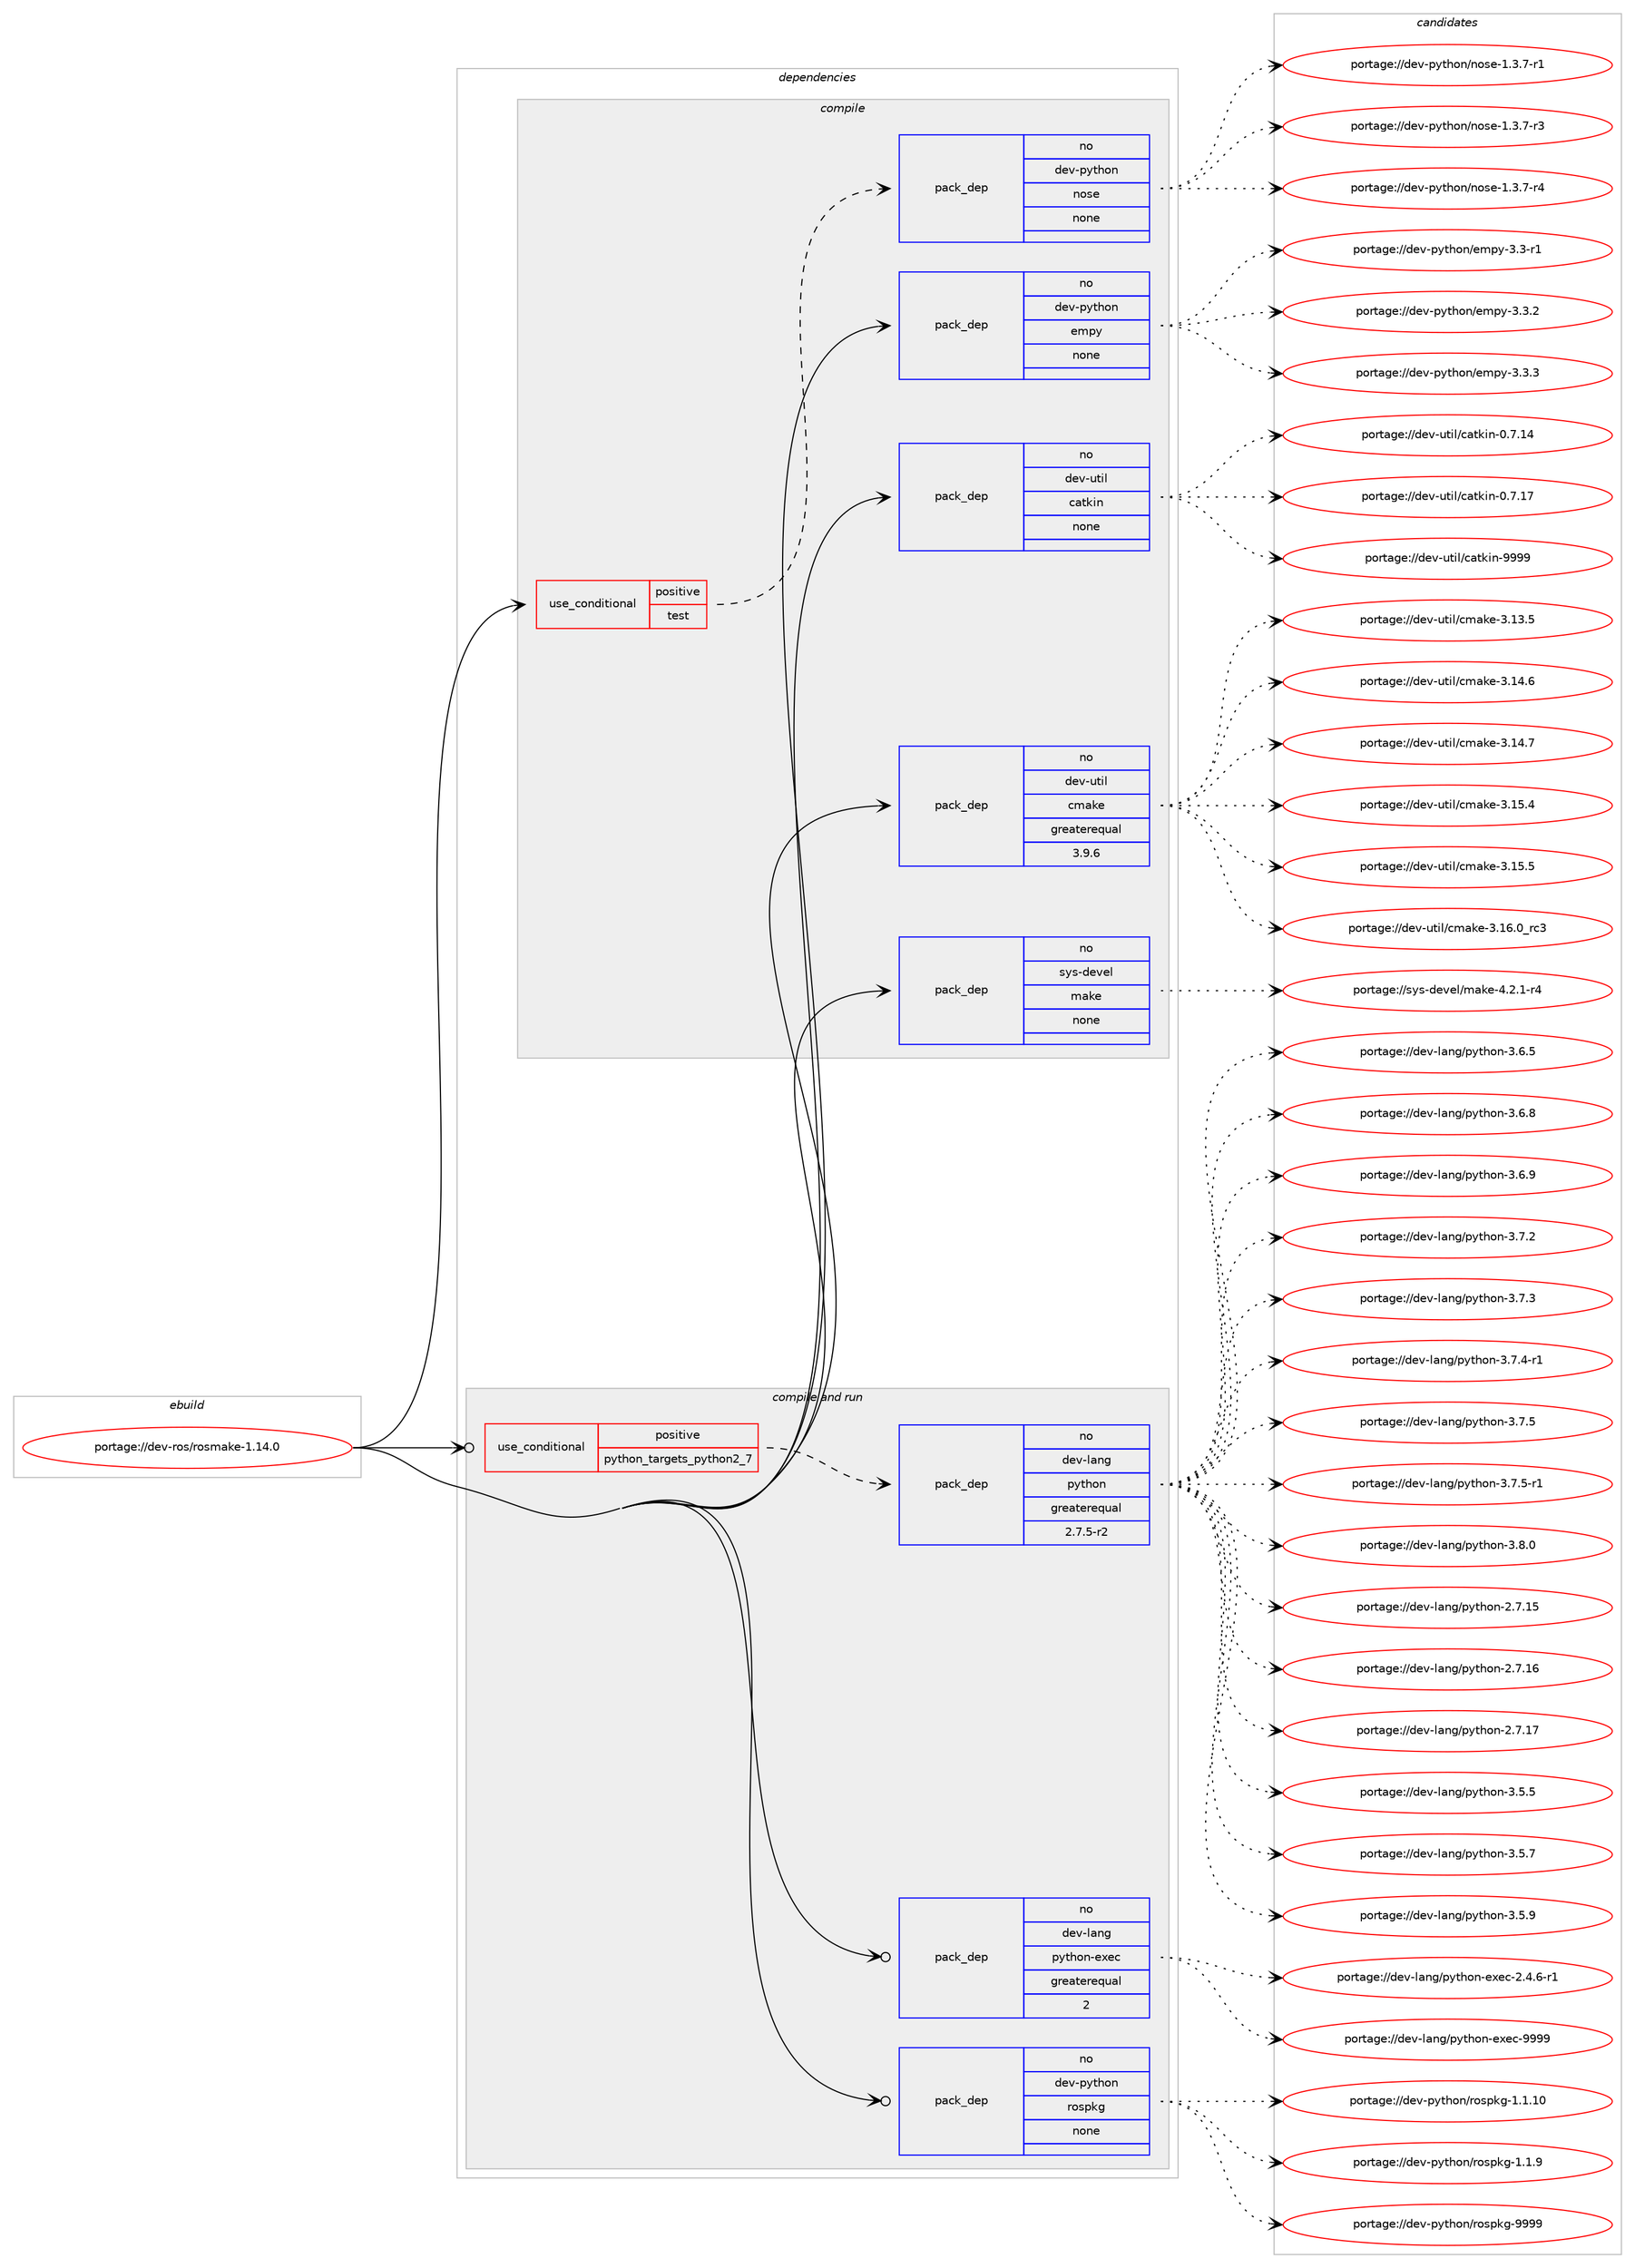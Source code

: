 digraph prolog {

# *************
# Graph options
# *************

newrank=true;
concentrate=true;
compound=true;
graph [rankdir=LR,fontname=Helvetica,fontsize=10,ranksep=1.5];#, ranksep=2.5, nodesep=0.2];
edge  [arrowhead=vee];
node  [fontname=Helvetica,fontsize=10];

# **********
# The ebuild
# **********

subgraph cluster_leftcol {
color=gray;
rank=same;
label=<<i>ebuild</i>>;
id [label="portage://dev-ros/rosmake-1.14.0", color=red, width=4, href="../dev-ros/rosmake-1.14.0.svg"];
}

# ****************
# The dependencies
# ****************

subgraph cluster_midcol {
color=gray;
label=<<i>dependencies</i>>;
subgraph cluster_compile {
fillcolor="#eeeeee";
style=filled;
label=<<i>compile</i>>;
subgraph cond44064 {
dependency197079 [label=<<TABLE BORDER="0" CELLBORDER="1" CELLSPACING="0" CELLPADDING="4"><TR><TD ROWSPAN="3" CELLPADDING="10">use_conditional</TD></TR><TR><TD>positive</TD></TR><TR><TD>test</TD></TR></TABLE>>, shape=none, color=red];
subgraph pack149587 {
dependency197080 [label=<<TABLE BORDER="0" CELLBORDER="1" CELLSPACING="0" CELLPADDING="4" WIDTH="220"><TR><TD ROWSPAN="6" CELLPADDING="30">pack_dep</TD></TR><TR><TD WIDTH="110">no</TD></TR><TR><TD>dev-python</TD></TR><TR><TD>nose</TD></TR><TR><TD>none</TD></TR><TR><TD></TD></TR></TABLE>>, shape=none, color=blue];
}
dependency197079:e -> dependency197080:w [weight=20,style="dashed",arrowhead="vee"];
}
id:e -> dependency197079:w [weight=20,style="solid",arrowhead="vee"];
subgraph pack149588 {
dependency197081 [label=<<TABLE BORDER="0" CELLBORDER="1" CELLSPACING="0" CELLPADDING="4" WIDTH="220"><TR><TD ROWSPAN="6" CELLPADDING="30">pack_dep</TD></TR><TR><TD WIDTH="110">no</TD></TR><TR><TD>dev-python</TD></TR><TR><TD>empy</TD></TR><TR><TD>none</TD></TR><TR><TD></TD></TR></TABLE>>, shape=none, color=blue];
}
id:e -> dependency197081:w [weight=20,style="solid",arrowhead="vee"];
subgraph pack149589 {
dependency197082 [label=<<TABLE BORDER="0" CELLBORDER="1" CELLSPACING="0" CELLPADDING="4" WIDTH="220"><TR><TD ROWSPAN="6" CELLPADDING="30">pack_dep</TD></TR><TR><TD WIDTH="110">no</TD></TR><TR><TD>dev-util</TD></TR><TR><TD>catkin</TD></TR><TR><TD>none</TD></TR><TR><TD></TD></TR></TABLE>>, shape=none, color=blue];
}
id:e -> dependency197082:w [weight=20,style="solid",arrowhead="vee"];
subgraph pack149590 {
dependency197083 [label=<<TABLE BORDER="0" CELLBORDER="1" CELLSPACING="0" CELLPADDING="4" WIDTH="220"><TR><TD ROWSPAN="6" CELLPADDING="30">pack_dep</TD></TR><TR><TD WIDTH="110">no</TD></TR><TR><TD>dev-util</TD></TR><TR><TD>cmake</TD></TR><TR><TD>greaterequal</TD></TR><TR><TD>3.9.6</TD></TR></TABLE>>, shape=none, color=blue];
}
id:e -> dependency197083:w [weight=20,style="solid",arrowhead="vee"];
subgraph pack149591 {
dependency197084 [label=<<TABLE BORDER="0" CELLBORDER="1" CELLSPACING="0" CELLPADDING="4" WIDTH="220"><TR><TD ROWSPAN="6" CELLPADDING="30">pack_dep</TD></TR><TR><TD WIDTH="110">no</TD></TR><TR><TD>sys-devel</TD></TR><TR><TD>make</TD></TR><TR><TD>none</TD></TR><TR><TD></TD></TR></TABLE>>, shape=none, color=blue];
}
id:e -> dependency197084:w [weight=20,style="solid",arrowhead="vee"];
}
subgraph cluster_compileandrun {
fillcolor="#eeeeee";
style=filled;
label=<<i>compile and run</i>>;
subgraph cond44065 {
dependency197085 [label=<<TABLE BORDER="0" CELLBORDER="1" CELLSPACING="0" CELLPADDING="4"><TR><TD ROWSPAN="3" CELLPADDING="10">use_conditional</TD></TR><TR><TD>positive</TD></TR><TR><TD>python_targets_python2_7</TD></TR></TABLE>>, shape=none, color=red];
subgraph pack149592 {
dependency197086 [label=<<TABLE BORDER="0" CELLBORDER="1" CELLSPACING="0" CELLPADDING="4" WIDTH="220"><TR><TD ROWSPAN="6" CELLPADDING="30">pack_dep</TD></TR><TR><TD WIDTH="110">no</TD></TR><TR><TD>dev-lang</TD></TR><TR><TD>python</TD></TR><TR><TD>greaterequal</TD></TR><TR><TD>2.7.5-r2</TD></TR></TABLE>>, shape=none, color=blue];
}
dependency197085:e -> dependency197086:w [weight=20,style="dashed",arrowhead="vee"];
}
id:e -> dependency197085:w [weight=20,style="solid",arrowhead="odotvee"];
subgraph pack149593 {
dependency197087 [label=<<TABLE BORDER="0" CELLBORDER="1" CELLSPACING="0" CELLPADDING="4" WIDTH="220"><TR><TD ROWSPAN="6" CELLPADDING="30">pack_dep</TD></TR><TR><TD WIDTH="110">no</TD></TR><TR><TD>dev-lang</TD></TR><TR><TD>python-exec</TD></TR><TR><TD>greaterequal</TD></TR><TR><TD>2</TD></TR></TABLE>>, shape=none, color=blue];
}
id:e -> dependency197087:w [weight=20,style="solid",arrowhead="odotvee"];
subgraph pack149594 {
dependency197088 [label=<<TABLE BORDER="0" CELLBORDER="1" CELLSPACING="0" CELLPADDING="4" WIDTH="220"><TR><TD ROWSPAN="6" CELLPADDING="30">pack_dep</TD></TR><TR><TD WIDTH="110">no</TD></TR><TR><TD>dev-python</TD></TR><TR><TD>rospkg</TD></TR><TR><TD>none</TD></TR><TR><TD></TD></TR></TABLE>>, shape=none, color=blue];
}
id:e -> dependency197088:w [weight=20,style="solid",arrowhead="odotvee"];
}
subgraph cluster_run {
fillcolor="#eeeeee";
style=filled;
label=<<i>run</i>>;
}
}

# **************
# The candidates
# **************

subgraph cluster_choices {
rank=same;
color=gray;
label=<<i>candidates</i>>;

subgraph choice149587 {
color=black;
nodesep=1;
choiceportage10010111845112121116104111110471101111151014549465146554511449 [label="portage://dev-python/nose-1.3.7-r1", color=red, width=4,href="../dev-python/nose-1.3.7-r1.svg"];
choiceportage10010111845112121116104111110471101111151014549465146554511451 [label="portage://dev-python/nose-1.3.7-r3", color=red, width=4,href="../dev-python/nose-1.3.7-r3.svg"];
choiceportage10010111845112121116104111110471101111151014549465146554511452 [label="portage://dev-python/nose-1.3.7-r4", color=red, width=4,href="../dev-python/nose-1.3.7-r4.svg"];
dependency197080:e -> choiceportage10010111845112121116104111110471101111151014549465146554511449:w [style=dotted,weight="100"];
dependency197080:e -> choiceportage10010111845112121116104111110471101111151014549465146554511451:w [style=dotted,weight="100"];
dependency197080:e -> choiceportage10010111845112121116104111110471101111151014549465146554511452:w [style=dotted,weight="100"];
}
subgraph choice149588 {
color=black;
nodesep=1;
choiceportage1001011184511212111610411111047101109112121455146514511449 [label="portage://dev-python/empy-3.3-r1", color=red, width=4,href="../dev-python/empy-3.3-r1.svg"];
choiceportage1001011184511212111610411111047101109112121455146514650 [label="portage://dev-python/empy-3.3.2", color=red, width=4,href="../dev-python/empy-3.3.2.svg"];
choiceportage1001011184511212111610411111047101109112121455146514651 [label="portage://dev-python/empy-3.3.3", color=red, width=4,href="../dev-python/empy-3.3.3.svg"];
dependency197081:e -> choiceportage1001011184511212111610411111047101109112121455146514511449:w [style=dotted,weight="100"];
dependency197081:e -> choiceportage1001011184511212111610411111047101109112121455146514650:w [style=dotted,weight="100"];
dependency197081:e -> choiceportage1001011184511212111610411111047101109112121455146514651:w [style=dotted,weight="100"];
}
subgraph choice149589 {
color=black;
nodesep=1;
choiceportage1001011184511711610510847999711610710511045484655464952 [label="portage://dev-util/catkin-0.7.14", color=red, width=4,href="../dev-util/catkin-0.7.14.svg"];
choiceportage1001011184511711610510847999711610710511045484655464955 [label="portage://dev-util/catkin-0.7.17", color=red, width=4,href="../dev-util/catkin-0.7.17.svg"];
choiceportage100101118451171161051084799971161071051104557575757 [label="portage://dev-util/catkin-9999", color=red, width=4,href="../dev-util/catkin-9999.svg"];
dependency197082:e -> choiceportage1001011184511711610510847999711610710511045484655464952:w [style=dotted,weight="100"];
dependency197082:e -> choiceportage1001011184511711610510847999711610710511045484655464955:w [style=dotted,weight="100"];
dependency197082:e -> choiceportage100101118451171161051084799971161071051104557575757:w [style=dotted,weight="100"];
}
subgraph choice149590 {
color=black;
nodesep=1;
choiceportage1001011184511711610510847991099710710145514649514653 [label="portage://dev-util/cmake-3.13.5", color=red, width=4,href="../dev-util/cmake-3.13.5.svg"];
choiceportage1001011184511711610510847991099710710145514649524654 [label="portage://dev-util/cmake-3.14.6", color=red, width=4,href="../dev-util/cmake-3.14.6.svg"];
choiceportage1001011184511711610510847991099710710145514649524655 [label="portage://dev-util/cmake-3.14.7", color=red, width=4,href="../dev-util/cmake-3.14.7.svg"];
choiceportage1001011184511711610510847991099710710145514649534652 [label="portage://dev-util/cmake-3.15.4", color=red, width=4,href="../dev-util/cmake-3.15.4.svg"];
choiceportage1001011184511711610510847991099710710145514649534653 [label="portage://dev-util/cmake-3.15.5", color=red, width=4,href="../dev-util/cmake-3.15.5.svg"];
choiceportage1001011184511711610510847991099710710145514649544648951149951 [label="portage://dev-util/cmake-3.16.0_rc3", color=red, width=4,href="../dev-util/cmake-3.16.0_rc3.svg"];
dependency197083:e -> choiceportage1001011184511711610510847991099710710145514649514653:w [style=dotted,weight="100"];
dependency197083:e -> choiceportage1001011184511711610510847991099710710145514649524654:w [style=dotted,weight="100"];
dependency197083:e -> choiceportage1001011184511711610510847991099710710145514649524655:w [style=dotted,weight="100"];
dependency197083:e -> choiceportage1001011184511711610510847991099710710145514649534652:w [style=dotted,weight="100"];
dependency197083:e -> choiceportage1001011184511711610510847991099710710145514649534653:w [style=dotted,weight="100"];
dependency197083:e -> choiceportage1001011184511711610510847991099710710145514649544648951149951:w [style=dotted,weight="100"];
}
subgraph choice149591 {
color=black;
nodesep=1;
choiceportage1151211154510010111810110847109971071014552465046494511452 [label="portage://sys-devel/make-4.2.1-r4", color=red, width=4,href="../sys-devel/make-4.2.1-r4.svg"];
dependency197084:e -> choiceportage1151211154510010111810110847109971071014552465046494511452:w [style=dotted,weight="100"];
}
subgraph choice149592 {
color=black;
nodesep=1;
choiceportage10010111845108971101034711212111610411111045504655464953 [label="portage://dev-lang/python-2.7.15", color=red, width=4,href="../dev-lang/python-2.7.15.svg"];
choiceportage10010111845108971101034711212111610411111045504655464954 [label="portage://dev-lang/python-2.7.16", color=red, width=4,href="../dev-lang/python-2.7.16.svg"];
choiceportage10010111845108971101034711212111610411111045504655464955 [label="portage://dev-lang/python-2.7.17", color=red, width=4,href="../dev-lang/python-2.7.17.svg"];
choiceportage100101118451089711010347112121116104111110455146534653 [label="portage://dev-lang/python-3.5.5", color=red, width=4,href="../dev-lang/python-3.5.5.svg"];
choiceportage100101118451089711010347112121116104111110455146534655 [label="portage://dev-lang/python-3.5.7", color=red, width=4,href="../dev-lang/python-3.5.7.svg"];
choiceportage100101118451089711010347112121116104111110455146534657 [label="portage://dev-lang/python-3.5.9", color=red, width=4,href="../dev-lang/python-3.5.9.svg"];
choiceportage100101118451089711010347112121116104111110455146544653 [label="portage://dev-lang/python-3.6.5", color=red, width=4,href="../dev-lang/python-3.6.5.svg"];
choiceportage100101118451089711010347112121116104111110455146544656 [label="portage://dev-lang/python-3.6.8", color=red, width=4,href="../dev-lang/python-3.6.8.svg"];
choiceportage100101118451089711010347112121116104111110455146544657 [label="portage://dev-lang/python-3.6.9", color=red, width=4,href="../dev-lang/python-3.6.9.svg"];
choiceportage100101118451089711010347112121116104111110455146554650 [label="portage://dev-lang/python-3.7.2", color=red, width=4,href="../dev-lang/python-3.7.2.svg"];
choiceportage100101118451089711010347112121116104111110455146554651 [label="portage://dev-lang/python-3.7.3", color=red, width=4,href="../dev-lang/python-3.7.3.svg"];
choiceportage1001011184510897110103471121211161041111104551465546524511449 [label="portage://dev-lang/python-3.7.4-r1", color=red, width=4,href="../dev-lang/python-3.7.4-r1.svg"];
choiceportage100101118451089711010347112121116104111110455146554653 [label="portage://dev-lang/python-3.7.5", color=red, width=4,href="../dev-lang/python-3.7.5.svg"];
choiceportage1001011184510897110103471121211161041111104551465546534511449 [label="portage://dev-lang/python-3.7.5-r1", color=red, width=4,href="../dev-lang/python-3.7.5-r1.svg"];
choiceportage100101118451089711010347112121116104111110455146564648 [label="portage://dev-lang/python-3.8.0", color=red, width=4,href="../dev-lang/python-3.8.0.svg"];
dependency197086:e -> choiceportage10010111845108971101034711212111610411111045504655464953:w [style=dotted,weight="100"];
dependency197086:e -> choiceportage10010111845108971101034711212111610411111045504655464954:w [style=dotted,weight="100"];
dependency197086:e -> choiceportage10010111845108971101034711212111610411111045504655464955:w [style=dotted,weight="100"];
dependency197086:e -> choiceportage100101118451089711010347112121116104111110455146534653:w [style=dotted,weight="100"];
dependency197086:e -> choiceportage100101118451089711010347112121116104111110455146534655:w [style=dotted,weight="100"];
dependency197086:e -> choiceportage100101118451089711010347112121116104111110455146534657:w [style=dotted,weight="100"];
dependency197086:e -> choiceportage100101118451089711010347112121116104111110455146544653:w [style=dotted,weight="100"];
dependency197086:e -> choiceportage100101118451089711010347112121116104111110455146544656:w [style=dotted,weight="100"];
dependency197086:e -> choiceportage100101118451089711010347112121116104111110455146544657:w [style=dotted,weight="100"];
dependency197086:e -> choiceportage100101118451089711010347112121116104111110455146554650:w [style=dotted,weight="100"];
dependency197086:e -> choiceportage100101118451089711010347112121116104111110455146554651:w [style=dotted,weight="100"];
dependency197086:e -> choiceportage1001011184510897110103471121211161041111104551465546524511449:w [style=dotted,weight="100"];
dependency197086:e -> choiceportage100101118451089711010347112121116104111110455146554653:w [style=dotted,weight="100"];
dependency197086:e -> choiceportage1001011184510897110103471121211161041111104551465546534511449:w [style=dotted,weight="100"];
dependency197086:e -> choiceportage100101118451089711010347112121116104111110455146564648:w [style=dotted,weight="100"];
}
subgraph choice149593 {
color=black;
nodesep=1;
choiceportage10010111845108971101034711212111610411111045101120101994550465246544511449 [label="portage://dev-lang/python-exec-2.4.6-r1", color=red, width=4,href="../dev-lang/python-exec-2.4.6-r1.svg"];
choiceportage10010111845108971101034711212111610411111045101120101994557575757 [label="portage://dev-lang/python-exec-9999", color=red, width=4,href="../dev-lang/python-exec-9999.svg"];
dependency197087:e -> choiceportage10010111845108971101034711212111610411111045101120101994550465246544511449:w [style=dotted,weight="100"];
dependency197087:e -> choiceportage10010111845108971101034711212111610411111045101120101994557575757:w [style=dotted,weight="100"];
}
subgraph choice149594 {
color=black;
nodesep=1;
choiceportage100101118451121211161041111104711411111511210710345494649464948 [label="portage://dev-python/rospkg-1.1.10", color=red, width=4,href="../dev-python/rospkg-1.1.10.svg"];
choiceportage1001011184511212111610411111047114111115112107103454946494657 [label="portage://dev-python/rospkg-1.1.9", color=red, width=4,href="../dev-python/rospkg-1.1.9.svg"];
choiceportage10010111845112121116104111110471141111151121071034557575757 [label="portage://dev-python/rospkg-9999", color=red, width=4,href="../dev-python/rospkg-9999.svg"];
dependency197088:e -> choiceportage100101118451121211161041111104711411111511210710345494649464948:w [style=dotted,weight="100"];
dependency197088:e -> choiceportage1001011184511212111610411111047114111115112107103454946494657:w [style=dotted,weight="100"];
dependency197088:e -> choiceportage10010111845112121116104111110471141111151121071034557575757:w [style=dotted,weight="100"];
}
}

}
